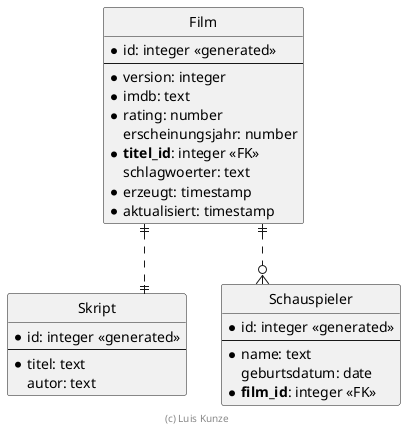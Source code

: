 ' Copyright (C) 2019 - present Juergen Zimmermann, Hochschule Karlsruhe
'
' This program is free software: you can redistribute it and/or modify
' it under the terms of the GNU General Public License as published by
' the Free Software Foundation, either version 3 of the License, or
' (at your option) any later version.
'
' This program is distributed in the hope that it will be useful,
' but WITHOUT ANY WARRANTY; without even the implied warranty of
' MERCHANTABILITY or FITNESS FOR A PARTICULAR PURPOSE.  See the
' GNU General Public License for more details.
'
' You should have received a copy of the GNU General Public License
' along with this program.  If not, see <https://www.gnu.org/licenses/>.

' Preview durch <Alt>d

@startuml ER Diagramm

' hide the spot
hide circle

' evtl. Prbleme mit Kraehenfuessen vermeiden
skinparam linetype ortho

entity "Film" {
  * id: integer <<generated>>
  --
  * version: integer
  * imdb: text
  * rating: number
    erscheinungsjahr: number
  * **titel_id**: integer <<FK>>
    schlagwoerter: text
  * erzeugt: timestamp
  * aktualisiert: timestamp
}

entity "Skript" {
  * id: integer <<generated>>
  --
  * titel: text
    autor: text
}

entity "Schauspieler" {
  * id: integer <<generated>>
  --
  * name: text
    geburtsdatum: date
  * **film_id**: integer <<FK>>
}

Film ||..|| Skript
Film ||..o{ Schauspieler

footer (c) Luis Kunze

@enduml
